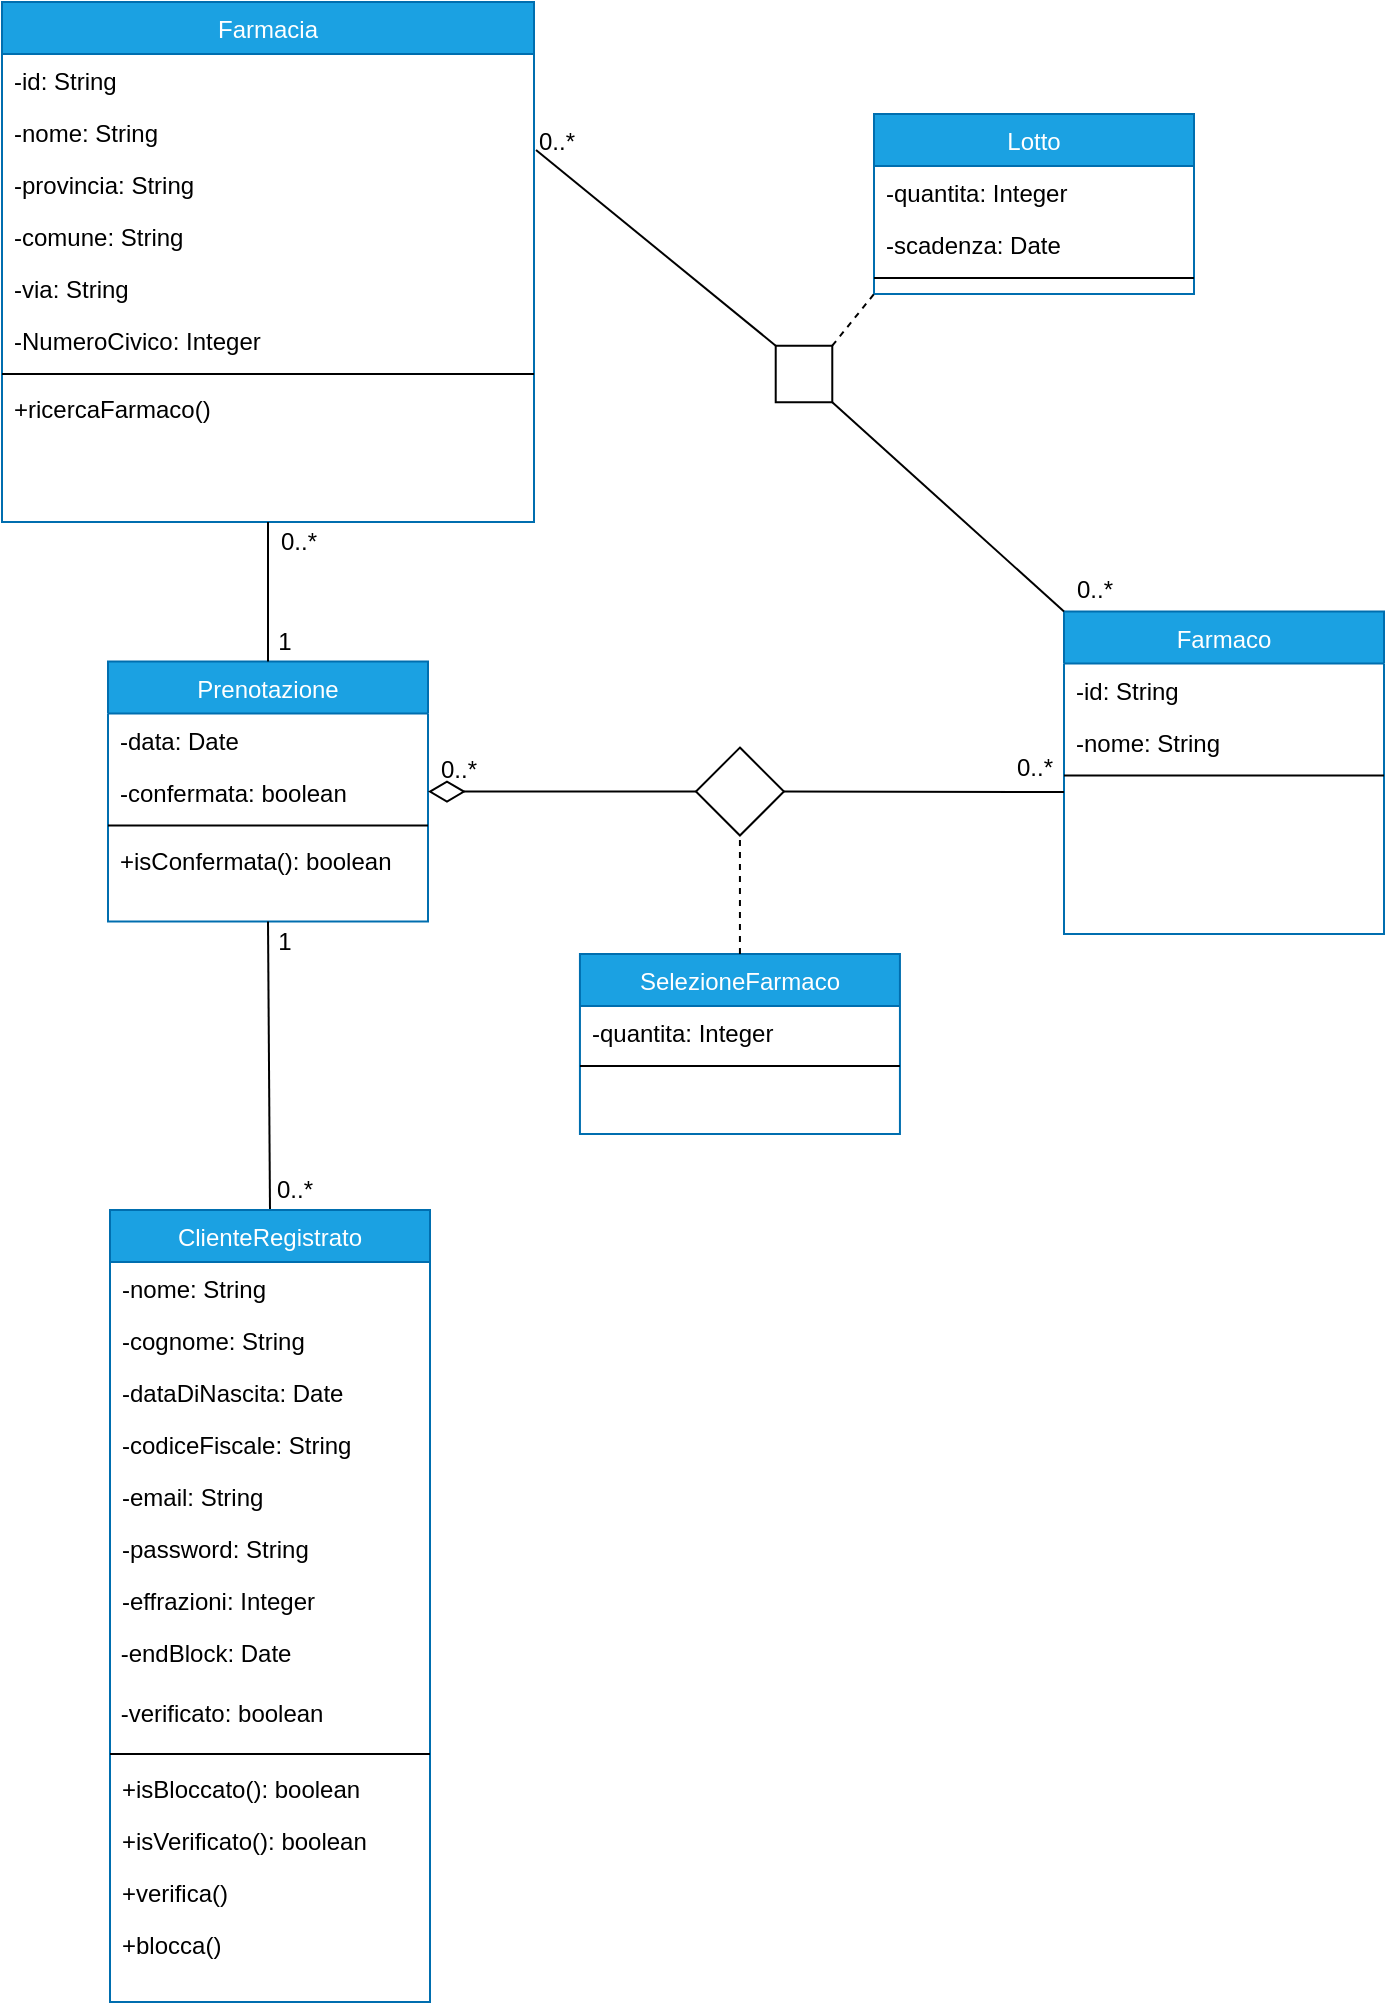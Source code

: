 <mxfile version="14.8.2" type="device" pages="2"><diagram id="0J_qHvFm6UENlinmswZc" name="DominioCliente"><mxGraphModel dx="1403" dy="677" grid="1" gridSize="10" guides="1" tooltips="1" connect="1" arrows="1" fold="1" page="1" pageScale="1" pageWidth="827" pageHeight="1169" math="0" shadow="0"><root><mxCell id="0"/><mxCell id="1" parent="0"/><mxCell id="vlMPLe0DGC-SIO6DaP-b-71" value="Farmacia" style="swimlane;fontStyle=0;align=center;verticalAlign=top;childLayout=stackLayout;horizontal=1;startSize=26;horizontalStack=0;resizeParent=1;resizeLast=0;collapsible=1;marginBottom=0;rounded=0;shadow=0;strokeWidth=1;fillColor=#1ba1e2;strokeColor=#006EAF;fontColor=#ffffff;" parent="1" vertex="1"><mxGeometry x="9" y="10" width="266" height="260" as="geometry"><mxRectangle x="230" y="140" width="160" height="26" as="alternateBounds"/></mxGeometry></mxCell><mxCell id="vlMPLe0DGC-SIO6DaP-b-72" value="-id: String" style="text;align=left;verticalAlign=top;spacingLeft=4;spacingRight=4;overflow=hidden;rotatable=0;points=[[0,0.5],[1,0.5]];portConstraint=eastwest;" parent="vlMPLe0DGC-SIO6DaP-b-71" vertex="1"><mxGeometry y="26" width="266" height="26" as="geometry"/></mxCell><mxCell id="vlMPLe0DGC-SIO6DaP-b-73" value="-nome: String&#10;" style="text;align=left;verticalAlign=top;spacingLeft=4;spacingRight=4;overflow=hidden;rotatable=0;points=[[0,0.5],[1,0.5]];portConstraint=eastwest;" parent="vlMPLe0DGC-SIO6DaP-b-71" vertex="1"><mxGeometry y="52" width="266" height="26" as="geometry"/></mxCell><mxCell id="vlMPLe0DGC-SIO6DaP-b-74" value="-provincia: String" style="text;align=left;verticalAlign=top;spacingLeft=4;spacingRight=4;overflow=hidden;rotatable=0;points=[[0,0.5],[1,0.5]];portConstraint=eastwest;rounded=0;shadow=0;html=0;" parent="vlMPLe0DGC-SIO6DaP-b-71" vertex="1"><mxGeometry y="78" width="266" height="26" as="geometry"/></mxCell><mxCell id="vlMPLe0DGC-SIO6DaP-b-75" value="-comune: String" style="text;align=left;verticalAlign=top;spacingLeft=4;spacingRight=4;overflow=hidden;rotatable=0;points=[[0,0.5],[1,0.5]];portConstraint=eastwest;rounded=0;shadow=0;html=0;" parent="vlMPLe0DGC-SIO6DaP-b-71" vertex="1"><mxGeometry y="104" width="266" height="26" as="geometry"/></mxCell><mxCell id="vlMPLe0DGC-SIO6DaP-b-76" value="-via: String" style="text;align=left;verticalAlign=top;spacingLeft=4;spacingRight=4;overflow=hidden;rotatable=0;points=[[0,0.5],[1,0.5]];portConstraint=eastwest;" parent="vlMPLe0DGC-SIO6DaP-b-71" vertex="1"><mxGeometry y="130" width="266" height="26" as="geometry"/></mxCell><mxCell id="vlMPLe0DGC-SIO6DaP-b-77" value="-NumeroCivico: Integer" style="text;align=left;verticalAlign=top;spacingLeft=4;spacingRight=4;overflow=hidden;rotatable=0;points=[[0,0.5],[1,0.5]];portConstraint=eastwest;" parent="vlMPLe0DGC-SIO6DaP-b-71" vertex="1"><mxGeometry y="156" width="266" height="26" as="geometry"/></mxCell><mxCell id="vlMPLe0DGC-SIO6DaP-b-78" value="" style="line;html=1;strokeWidth=1;align=left;verticalAlign=middle;spacingTop=-1;spacingLeft=3;spacingRight=3;rotatable=0;labelPosition=right;points=[];portConstraint=eastwest;" parent="vlMPLe0DGC-SIO6DaP-b-71" vertex="1"><mxGeometry y="182" width="266" height="8" as="geometry"/></mxCell><mxCell id="jsAlf-m3yJyEJ7sqWcyp-1" value="+ricercaFarmaco()" style="text;align=left;verticalAlign=top;spacingLeft=4;spacingRight=4;overflow=hidden;rotatable=0;points=[[0,0.5],[1,0.5]];portConstraint=eastwest;" vertex="1" parent="vlMPLe0DGC-SIO6DaP-b-71"><mxGeometry y="190" width="266" height="26" as="geometry"/></mxCell><mxCell id="vlMPLe0DGC-SIO6DaP-b-93" value="Farmaco" style="swimlane;fontStyle=0;align=center;verticalAlign=top;childLayout=stackLayout;horizontal=1;startSize=26;horizontalStack=0;resizeParent=1;resizeLast=0;collapsible=1;marginBottom=0;rounded=0;shadow=0;strokeWidth=1;fillColor=#1ba1e2;strokeColor=#006EAF;fontColor=#ffffff;" parent="1" vertex="1"><mxGeometry x="540" y="314.77" width="160" height="161.23" as="geometry"><mxRectangle x="230" y="140" width="160" height="26" as="alternateBounds"/></mxGeometry></mxCell><mxCell id="vlMPLe0DGC-SIO6DaP-b-94" value="-id: String" style="text;align=left;verticalAlign=top;spacingLeft=4;spacingRight=4;overflow=hidden;rotatable=0;points=[[0,0.5],[1,0.5]];portConstraint=eastwest;" parent="vlMPLe0DGC-SIO6DaP-b-93" vertex="1"><mxGeometry y="26" width="160" height="26" as="geometry"/></mxCell><mxCell id="vlMPLe0DGC-SIO6DaP-b-95" value="-nome: String&#10;" style="text;align=left;verticalAlign=top;spacingLeft=4;spacingRight=4;overflow=hidden;rotatable=0;points=[[0,0.5],[1,0.5]];portConstraint=eastwest;" parent="vlMPLe0DGC-SIO6DaP-b-93" vertex="1"><mxGeometry y="52" width="160" height="26" as="geometry"/></mxCell><mxCell id="vlMPLe0DGC-SIO6DaP-b-96" value="" style="line;html=1;strokeWidth=1;align=left;verticalAlign=middle;spacingTop=-1;spacingLeft=3;spacingRight=3;rotatable=0;labelPosition=right;points=[];portConstraint=eastwest;" parent="vlMPLe0DGC-SIO6DaP-b-93" vertex="1"><mxGeometry y="78" width="160" height="8" as="geometry"/></mxCell><mxCell id="vlMPLe0DGC-SIO6DaP-b-97" value="Prenotazione" style="swimlane;fontStyle=0;align=center;verticalAlign=top;childLayout=stackLayout;horizontal=1;startSize=26;horizontalStack=0;resizeParent=1;resizeLast=0;collapsible=1;marginBottom=0;rounded=0;shadow=0;strokeWidth=1;fillColor=#1ba1e2;strokeColor=#006EAF;fontColor=#ffffff;" parent="1" vertex="1"><mxGeometry x="62" y="339.77" width="160" height="130" as="geometry"><mxRectangle x="230" y="140" width="160" height="26" as="alternateBounds"/></mxGeometry></mxCell><mxCell id="vlMPLe0DGC-SIO6DaP-b-98" value="-data: Date&#10;" style="text;align=left;verticalAlign=top;spacingLeft=4;spacingRight=4;overflow=hidden;rotatable=0;points=[[0,0.5],[1,0.5]];portConstraint=eastwest;" parent="vlMPLe0DGC-SIO6DaP-b-97" vertex="1"><mxGeometry y="26" width="160" height="26" as="geometry"/></mxCell><mxCell id="vlMPLe0DGC-SIO6DaP-b-99" value="-confermata: boolean" style="text;align=left;verticalAlign=top;spacingLeft=4;spacingRight=4;overflow=hidden;rotatable=0;points=[[0,0.5],[1,0.5]];portConstraint=eastwest;" parent="vlMPLe0DGC-SIO6DaP-b-97" vertex="1"><mxGeometry y="52" width="160" height="26" as="geometry"/></mxCell><mxCell id="vlMPLe0DGC-SIO6DaP-b-100" value="" style="line;html=1;strokeWidth=1;align=left;verticalAlign=middle;spacingTop=-1;spacingLeft=3;spacingRight=3;rotatable=0;labelPosition=right;points=[];portConstraint=eastwest;" parent="vlMPLe0DGC-SIO6DaP-b-97" vertex="1"><mxGeometry y="78" width="160" height="8" as="geometry"/></mxCell><mxCell id="vlMPLe0DGC-SIO6DaP-b-101" value="+isConfermata(): boolean" style="text;align=left;verticalAlign=top;spacingLeft=4;spacingRight=4;overflow=hidden;rotatable=0;points=[[0,0.5],[1,0.5]];portConstraint=eastwest;" parent="vlMPLe0DGC-SIO6DaP-b-97" vertex="1"><mxGeometry y="86" width="160" height="26" as="geometry"/></mxCell><mxCell id="vlMPLe0DGC-SIO6DaP-b-102" value="" style="endArrow=none;html=1;entryX=0.5;entryY=1;entryDx=0;entryDy=0;exitX=0.5;exitY=0;exitDx=0;exitDy=0;endFill=0;" parent="1" source="vlMPLe0DGC-SIO6DaP-b-97" target="vlMPLe0DGC-SIO6DaP-b-71" edge="1"><mxGeometry width="50" height="50" relative="1" as="geometry"><mxPoint x="391" y="172" as="sourcePoint"/><mxPoint x="391" y="94" as="targetPoint"/></mxGeometry></mxCell><mxCell id="vlMPLe0DGC-SIO6DaP-b-103" value="" style="endArrow=none;html=1;exitX=0.5;exitY=0;exitDx=0;exitDy=0;entryX=0.5;entryY=1;entryDx=0;entryDy=0;endFill=0;" parent="1" source="vlMPLe0DGC-SIO6DaP-b-111" target="vlMPLe0DGC-SIO6DaP-b-97" edge="1"><mxGeometry width="50" height="50" relative="1" as="geometry"><mxPoint x="144" y="614" as="sourcePoint"/><mxPoint x="677" y="414" as="targetPoint"/></mxGeometry></mxCell><mxCell id="vlMPLe0DGC-SIO6DaP-b-105" value="0..*" style="text;html=1;align=center;verticalAlign=middle;resizable=0;points=[];autosize=1;strokeColor=none;" parent="1" vertex="1"><mxGeometry x="271" y="70" width="30" height="20" as="geometry"/></mxCell><mxCell id="vlMPLe0DGC-SIO6DaP-b-106" value="1" style="text;html=1;align=center;verticalAlign=middle;resizable=0;points=[];autosize=1;strokeColor=none;" parent="1" vertex="1"><mxGeometry x="140" y="319.77" width="20" height="20" as="geometry"/></mxCell><mxCell id="vlMPLe0DGC-SIO6DaP-b-107" value="0..*" style="text;html=1;align=center;verticalAlign=middle;resizable=0;points=[];autosize=1;strokeColor=none;" parent="1" vertex="1"><mxGeometry x="142" y="270" width="30" height="20" as="geometry"/></mxCell><mxCell id="vlMPLe0DGC-SIO6DaP-b-108" value="1" style="text;html=1;align=center;verticalAlign=middle;resizable=0;points=[];autosize=1;strokeColor=none;" parent="1" vertex="1"><mxGeometry x="140" y="469.77" width="20" height="20" as="geometry"/></mxCell><mxCell id="vlMPLe0DGC-SIO6DaP-b-109" value="0..*" style="text;html=1;align=center;verticalAlign=middle;resizable=0;points=[];autosize=1;strokeColor=none;" parent="1" vertex="1"><mxGeometry x="140" y="594" width="30" height="20" as="geometry"/></mxCell><mxCell id="vlMPLe0DGC-SIO6DaP-b-110" value="0..*" style="text;html=1;align=center;verticalAlign=middle;resizable=0;points=[];autosize=1;strokeColor=none;" parent="1" vertex="1"><mxGeometry x="222" y="384" width="30" height="20" as="geometry"/></mxCell><mxCell id="vlMPLe0DGC-SIO6DaP-b-111" value="ClienteRegistrato" style="swimlane;fontStyle=0;align=center;verticalAlign=top;childLayout=stackLayout;horizontal=1;startSize=26;horizontalStack=0;resizeParent=1;resizeLast=0;collapsible=1;marginBottom=0;rounded=0;shadow=0;strokeWidth=1;fillColor=#1ba1e2;strokeColor=#006EAF;fontColor=#ffffff;" parent="1" vertex="1"><mxGeometry x="63" y="614" width="160" height="396" as="geometry"><mxRectangle x="230" y="140" width="160" height="26" as="alternateBounds"/></mxGeometry></mxCell><mxCell id="vlMPLe0DGC-SIO6DaP-b-112" value="-nome: String&#10;" style="text;align=left;verticalAlign=top;spacingLeft=4;spacingRight=4;overflow=hidden;rotatable=0;points=[[0,0.5],[1,0.5]];portConstraint=eastwest;" parent="vlMPLe0DGC-SIO6DaP-b-111" vertex="1"><mxGeometry y="26" width="160" height="26" as="geometry"/></mxCell><mxCell id="vlMPLe0DGC-SIO6DaP-b-113" value="-cognome: String" style="text;align=left;verticalAlign=top;spacingLeft=4;spacingRight=4;overflow=hidden;rotatable=0;points=[[0,0.5],[1,0.5]];portConstraint=eastwest;" parent="vlMPLe0DGC-SIO6DaP-b-111" vertex="1"><mxGeometry y="52" width="160" height="26" as="geometry"/></mxCell><mxCell id="VYoPiyj249NA0P6PC8Vf-1" value="-dataDiNascita: Date" style="text;align=left;verticalAlign=top;spacingLeft=4;spacingRight=4;overflow=hidden;rotatable=0;points=[[0,0.5],[1,0.5]];portConstraint=eastwest;" parent="vlMPLe0DGC-SIO6DaP-b-111" vertex="1"><mxGeometry y="78" width="160" height="26" as="geometry"/></mxCell><mxCell id="vlMPLe0DGC-SIO6DaP-b-114" value="-codiceFiscale: String" style="text;align=left;verticalAlign=top;spacingLeft=4;spacingRight=4;overflow=hidden;rotatable=0;points=[[0,0.5],[1,0.5]];portConstraint=eastwest;" parent="vlMPLe0DGC-SIO6DaP-b-111" vertex="1"><mxGeometry y="104" width="160" height="26" as="geometry"/></mxCell><mxCell id="vlMPLe0DGC-SIO6DaP-b-115" value="-email: String" style="text;align=left;verticalAlign=top;spacingLeft=4;spacingRight=4;overflow=hidden;rotatable=0;points=[[0,0.5],[1,0.5]];portConstraint=eastwest;" parent="vlMPLe0DGC-SIO6DaP-b-111" vertex="1"><mxGeometry y="130" width="160" height="26" as="geometry"/></mxCell><mxCell id="vlMPLe0DGC-SIO6DaP-b-116" value="-password: String" style="text;align=left;verticalAlign=top;spacingLeft=4;spacingRight=4;overflow=hidden;rotatable=0;points=[[0,0.5],[1,0.5]];portConstraint=eastwest;" parent="vlMPLe0DGC-SIO6DaP-b-111" vertex="1"><mxGeometry y="156" width="160" height="26" as="geometry"/></mxCell><mxCell id="vlMPLe0DGC-SIO6DaP-b-117" value="-effrazioni: Integer" style="text;align=left;verticalAlign=top;spacingLeft=4;spacingRight=4;overflow=hidden;rotatable=0;points=[[0,0.5],[1,0.5]];portConstraint=eastwest;" parent="vlMPLe0DGC-SIO6DaP-b-111" vertex="1"><mxGeometry y="182" width="160" height="26" as="geometry"/></mxCell><mxCell id="vlMPLe0DGC-SIO6DaP-b-118" value="&lt;font face=&quot;helvetica&quot;&gt;&amp;nbsp;-endBlock: Date&lt;/font&gt;" style="text;whiteSpace=wrap;html=1;" parent="vlMPLe0DGC-SIO6DaP-b-111" vertex="1"><mxGeometry y="208" width="160" height="30" as="geometry"/></mxCell><mxCell id="vlMPLe0DGC-SIO6DaP-b-119" value="&lt;font face=&quot;helvetica&quot;&gt;&amp;nbsp;-verificato: boolean&lt;/font&gt;" style="text;whiteSpace=wrap;html=1;" parent="vlMPLe0DGC-SIO6DaP-b-111" vertex="1"><mxGeometry y="238" width="160" height="30" as="geometry"/></mxCell><mxCell id="vlMPLe0DGC-SIO6DaP-b-120" value="" style="line;html=1;strokeWidth=1;align=left;verticalAlign=middle;spacingTop=-1;spacingLeft=3;spacingRight=3;rotatable=0;labelPosition=right;points=[];portConstraint=eastwest;" parent="vlMPLe0DGC-SIO6DaP-b-111" vertex="1"><mxGeometry y="268" width="160" height="8" as="geometry"/></mxCell><mxCell id="vlMPLe0DGC-SIO6DaP-b-121" value="+isBloccato(): boolean" style="text;align=left;verticalAlign=top;spacingLeft=4;spacingRight=4;overflow=hidden;rotatable=0;points=[[0,0.5],[1,0.5]];portConstraint=eastwest;" parent="vlMPLe0DGC-SIO6DaP-b-111" vertex="1"><mxGeometry y="276" width="160" height="26" as="geometry"/></mxCell><mxCell id="vlMPLe0DGC-SIO6DaP-b-122" value="+isVerificato(): boolean" style="text;align=left;verticalAlign=top;spacingLeft=4;spacingRight=4;overflow=hidden;rotatable=0;points=[[0,0.5],[1,0.5]];portConstraint=eastwest;" parent="vlMPLe0DGC-SIO6DaP-b-111" vertex="1"><mxGeometry y="302" width="160" height="26" as="geometry"/></mxCell><mxCell id="vlMPLe0DGC-SIO6DaP-b-123" value="+verifica()" style="text;align=left;verticalAlign=top;spacingLeft=4;spacingRight=4;overflow=hidden;rotatable=0;points=[[0,0.5],[1,0.5]];portConstraint=eastwest;" parent="vlMPLe0DGC-SIO6DaP-b-111" vertex="1"><mxGeometry y="328" width="160" height="26" as="geometry"/></mxCell><mxCell id="vlMPLe0DGC-SIO6DaP-b-124" value="+blocca()" style="text;align=left;verticalAlign=top;spacingLeft=4;spacingRight=4;overflow=hidden;rotatable=0;points=[[0,0.5],[1,0.5]];portConstraint=eastwest;" parent="vlMPLe0DGC-SIO6DaP-b-111" vertex="1"><mxGeometry y="354" width="160" height="26" as="geometry"/></mxCell><mxCell id="vlMPLe0DGC-SIO6DaP-b-125" value="" style="endArrow=none;html=1;entryX=0;entryY=0;entryDx=0;entryDy=0;endFill=0;startArrow=none;exitX=1;exitY=0.5;exitDx=0;exitDy=0;" parent="1" source="vlMPLe0DGC-SIO6DaP-b-138" target="vlMPLe0DGC-SIO6DaP-b-93" edge="1"><mxGeometry width="50" height="50" relative="1" as="geometry"><mxPoint x="276" y="84" as="sourcePoint"/><mxPoint x="490.0" y="294" as="targetPoint"/></mxGeometry></mxCell><mxCell id="vlMPLe0DGC-SIO6DaP-b-126" value="" style="endArrow=none;html=1;exitX=1;exitY=0.5;exitDx=0;exitDy=0;endFill=0;startSize=16;strokeWidth=1;startArrow=none;startFill=0;" parent="1" source="vlMPLe0DGC-SIO6DaP-b-134" edge="1"><mxGeometry width="50" height="50" relative="1" as="geometry"><mxPoint x="223" y="404" as="sourcePoint"/><mxPoint x="540" y="405" as="targetPoint"/></mxGeometry></mxCell><mxCell id="vlMPLe0DGC-SIO6DaP-b-127" value="0..*" style="text;html=1;align=center;verticalAlign=middle;resizable=0;points=[];autosize=1;strokeColor=none;" parent="1" vertex="1"><mxGeometry x="540" y="294" width="30" height="20" as="geometry"/></mxCell><mxCell id="vlMPLe0DGC-SIO6DaP-b-128" value="Lotto" style="swimlane;fontStyle=0;align=center;verticalAlign=top;childLayout=stackLayout;horizontal=1;startSize=26;horizontalStack=0;resizeParent=1;resizeLast=0;collapsible=1;marginBottom=0;rounded=0;shadow=0;strokeWidth=1;fillColor=#1ba1e2;strokeColor=#006EAF;fontColor=#ffffff;" parent="1" vertex="1"><mxGeometry x="445" y="66" width="160" height="90" as="geometry"><mxRectangle x="550" y="140" width="160" height="26" as="alternateBounds"/></mxGeometry></mxCell><mxCell id="vlMPLe0DGC-SIO6DaP-b-129" value="-quantita: Integer" style="text;align=left;verticalAlign=top;spacingLeft=4;spacingRight=4;overflow=hidden;rotatable=0;points=[[0,0.5],[1,0.5]];portConstraint=eastwest;" parent="vlMPLe0DGC-SIO6DaP-b-128" vertex="1"><mxGeometry y="26" width="160" height="26" as="geometry"/></mxCell><mxCell id="aR2luOw3-NOHdCWu8EjP-1" value="-scadenza: Date" style="text;align=left;verticalAlign=top;spacingLeft=4;spacingRight=4;overflow=hidden;rotatable=0;points=[[0,0.5],[1,0.5]];portConstraint=eastwest;" parent="vlMPLe0DGC-SIO6DaP-b-128" vertex="1"><mxGeometry y="52" width="160" height="26" as="geometry"/></mxCell><mxCell id="vlMPLe0DGC-SIO6DaP-b-130" value="" style="line;html=1;strokeWidth=1;align=left;verticalAlign=middle;spacingTop=-1;spacingLeft=3;spacingRight=3;rotatable=0;labelPosition=right;points=[];portConstraint=eastwest;" parent="vlMPLe0DGC-SIO6DaP-b-128" vertex="1"><mxGeometry y="78" width="160" height="8" as="geometry"/></mxCell><mxCell id="vlMPLe0DGC-SIO6DaP-b-131" value="SelezioneFarmaco" style="swimlane;fontStyle=0;align=center;verticalAlign=top;childLayout=stackLayout;horizontal=1;startSize=26;horizontalStack=0;resizeParent=1;resizeLast=0;collapsible=1;marginBottom=0;rounded=0;shadow=0;strokeWidth=1;fillColor=#1ba1e2;strokeColor=#006EAF;fontColor=#ffffff;" parent="1" vertex="1"><mxGeometry x="297.97" y="486" width="160" height="90" as="geometry"><mxRectangle x="550" y="140" width="160" height="26" as="alternateBounds"/></mxGeometry></mxCell><mxCell id="vlMPLe0DGC-SIO6DaP-b-132" value="-quantita: Integer" style="text;align=left;verticalAlign=top;spacingLeft=4;spacingRight=4;overflow=hidden;rotatable=0;points=[[0,0.5],[1,0.5]];portConstraint=eastwest;" parent="vlMPLe0DGC-SIO6DaP-b-131" vertex="1"><mxGeometry y="26" width="160" height="26" as="geometry"/></mxCell><mxCell id="vlMPLe0DGC-SIO6DaP-b-133" value="" style="line;html=1;strokeWidth=1;align=left;verticalAlign=middle;spacingTop=-1;spacingLeft=3;spacingRight=3;rotatable=0;labelPosition=right;points=[];portConstraint=eastwest;" parent="vlMPLe0DGC-SIO6DaP-b-131" vertex="1"><mxGeometry y="52" width="160" height="8" as="geometry"/></mxCell><mxCell id="vlMPLe0DGC-SIO6DaP-b-134" value="" style="rhombus;whiteSpace=wrap;html=1;rotation=0;" parent="1" vertex="1"><mxGeometry x="355.97" y="382.77" width="44" height="44" as="geometry"/></mxCell><mxCell id="vlMPLe0DGC-SIO6DaP-b-135" value="" style="endArrow=none;html=1;exitX=1;exitY=0.5;exitDx=0;exitDy=0;entryX=0;entryY=0.5;entryDx=0;entryDy=0;endFill=0;startSize=16;sourcePerimeterSpacing=0;strokeWidth=1;startArrow=diamondThin;startFill=0;" parent="1" source="vlMPLe0DGC-SIO6DaP-b-97" target="vlMPLe0DGC-SIO6DaP-b-134" edge="1"><mxGeometry width="50" height="50" relative="1" as="geometry"><mxPoint x="223" y="404" as="sourcePoint"/><mxPoint x="530" y="402" as="targetPoint"/></mxGeometry></mxCell><mxCell id="vlMPLe0DGC-SIO6DaP-b-136" value="" style="endArrow=none;html=1;startSize=16;sourcePerimeterSpacing=0;strokeWidth=1;exitX=0.5;exitY=0;exitDx=0;exitDy=0;dashed=1;" parent="1" source="vlMPLe0DGC-SIO6DaP-b-131" target="vlMPLe0DGC-SIO6DaP-b-134" edge="1"><mxGeometry width="50" height="50" relative="1" as="geometry"><mxPoint x="460" y="456" as="sourcePoint"/><mxPoint x="378" y="426" as="targetPoint"/></mxGeometry></mxCell><mxCell id="vlMPLe0DGC-SIO6DaP-b-137" value="" style="endArrow=none;html=1;startSize=16;sourcePerimeterSpacing=0;strokeWidth=1;entryX=0;entryY=1;entryDx=0;entryDy=0;exitX=0.5;exitY=0;exitDx=0;exitDy=0;dashed=1;" parent="1" source="vlMPLe0DGC-SIO6DaP-b-138" target="vlMPLe0DGC-SIO6DaP-b-128" edge="1"><mxGeometry width="50" height="50" relative="1" as="geometry"><mxPoint x="670" y="206" as="sourcePoint"/><mxPoint x="460" y="176" as="targetPoint"/></mxGeometry></mxCell><mxCell id="vlMPLe0DGC-SIO6DaP-b-138" value="" style="rhombus;whiteSpace=wrap;html=1;rotation=45;" parent="1" vertex="1"><mxGeometry x="390" y="176" width="40" height="40" as="geometry"/></mxCell><mxCell id="vlMPLe0DGC-SIO6DaP-b-139" value="" style="endArrow=none;html=1;entryX=0;entryY=0.5;entryDx=0;entryDy=0;endFill=0;" parent="1" target="vlMPLe0DGC-SIO6DaP-b-138" edge="1"><mxGeometry width="50" height="50" relative="1" as="geometry"><mxPoint x="276" y="84" as="sourcePoint"/><mxPoint x="560" y="314" as="targetPoint"/></mxGeometry></mxCell><mxCell id="vlMPLe0DGC-SIO6DaP-b-140" value="0..*" style="text;html=1;align=center;verticalAlign=middle;resizable=0;points=[];autosize=1;strokeColor=none;" parent="1" vertex="1"><mxGeometry x="510" y="382.77" width="30" height="20" as="geometry"/></mxCell></root></mxGraphModel></diagram><diagram id="rQe9MYbYj0_6npzIU_aG" name="ViewUtente"><mxGraphModel dx="1403" dy="677" grid="1" gridSize="10" guides="1" tooltips="1" connect="1" arrows="1" fold="1" page="1" pageScale="1" pageWidth="827" pageHeight="1169" math="0" shadow="0"><root><mxCell id="hLEAclbrcqbiocmy42r8-0"/><mxCell id="hLEAclbrcqbiocmy42r8-1" parent="hLEAclbrcqbiocmy42r8-0"/><mxCell id="--lt5QbQ5bMN3Dd5TebK-3" value="ViewLogin" style="swimlane;fontStyle=0;align=center;verticalAlign=top;childLayout=stackLayout;horizontal=1;startSize=26;horizontalStack=0;resizeParent=1;resizeLast=0;collapsible=1;marginBottom=0;rounded=0;shadow=0;strokeWidth=1;fontColor=#ffffff;swimlaneFillColor=#FF8000;strokeColor=#FF8000;fillColor=#FF8000;" parent="hLEAclbrcqbiocmy42r8-1" vertex="1"><mxGeometry x="360" y="40" width="240" height="72" as="geometry"><mxRectangle x="230" y="140" width="160" height="26" as="alternateBounds"/></mxGeometry></mxCell><mxCell id="--lt5QbQ5bMN3Dd5TebK-4" value="" style="line;html=1;strokeWidth=1;align=left;verticalAlign=middle;spacingTop=-1;spacingLeft=3;spacingRight=3;rotatable=0;labelPosition=right;points=[];portConstraint=eastwest;strokeColor=#FFFFFF;" parent="--lt5QbQ5bMN3Dd5TebK-3" vertex="1"><mxGeometry y="26" width="240" height="8" as="geometry"/></mxCell><mxCell id="--lt5QbQ5bMN3Dd5TebK-5" value="" style="line;html=1;strokeWidth=1;align=left;verticalAlign=middle;spacingTop=-1;spacingLeft=3;spacingRight=3;rotatable=0;labelPosition=right;points=[];portConstraint=eastwest;dashed=1;dashPattern=1 1;" parent="--lt5QbQ5bMN3Dd5TebK-3" vertex="1"><mxGeometry y="34" width="240" height="12" as="geometry"/></mxCell><mxCell id="p2nbMgge-Cgi8LJjacu5-0" value="+VerificaCredenziali(String,String)" style="text;align=left;verticalAlign=top;spacingLeft=4;spacingRight=4;overflow=hidden;rotatable=0;points=[[0,0.5],[1,0.5]];portConstraint=eastwest;" parent="--lt5QbQ5bMN3Dd5TebK-3" vertex="1"><mxGeometry y="46" width="240" height="26" as="geometry"/></mxCell><mxCell id="--lt5QbQ5bMN3Dd5TebK-6" value="ViewRegistrazione" style="swimlane;fontStyle=0;align=center;verticalAlign=top;childLayout=stackLayout;horizontal=1;startSize=26;horizontalStack=0;resizeParent=1;resizeLast=0;collapsible=1;marginBottom=0;rounded=0;shadow=0;strokeWidth=1;fontColor=#ffffff;swimlaneFillColor=#FF8000;strokeColor=#FF8000;fillColor=#FF8000;" parent="hLEAclbrcqbiocmy42r8-1" vertex="1"><mxGeometry x="40" y="40" width="250" height="68" as="geometry"><mxRectangle x="230" y="140" width="160" height="26" as="alternateBounds"/></mxGeometry></mxCell><mxCell id="--lt5QbQ5bMN3Dd5TebK-7" value="" style="line;html=1;strokeWidth=1;align=left;verticalAlign=middle;spacingTop=-1;spacingLeft=3;spacingRight=3;rotatable=0;labelPosition=right;points=[];portConstraint=eastwest;strokeColor=#FFFFFF;" parent="--lt5QbQ5bMN3Dd5TebK-6" vertex="1"><mxGeometry y="26" width="250" height="8" as="geometry"/></mxCell><mxCell id="--lt5QbQ5bMN3Dd5TebK-8" value="" style="line;html=1;strokeWidth=1;align=left;verticalAlign=middle;spacingTop=-1;spacingLeft=3;spacingRight=3;rotatable=0;labelPosition=right;points=[];portConstraint=eastwest;dashed=1;dashPattern=1 1;" parent="--lt5QbQ5bMN3Dd5TebK-6" vertex="1"><mxGeometry y="34" width="250" height="8" as="geometry"/></mxCell><mxCell id="qynmAvysDLs-dq4YqytZ-0" value="+eseguiRegistra(String,String,String, String)" style="text;align=left;verticalAlign=top;spacingLeft=4;spacingRight=4;overflow=hidden;rotatable=0;points=[[0,0.5],[1,0.5]];portConstraint=eastwest;" parent="--lt5QbQ5bMN3Dd5TebK-6" vertex="1"><mxGeometry y="42" width="250" height="26" as="geometry"/></mxCell><mxCell id="Rd_PXBAhiJtU-SlowM0p-0" value="HomeServizio" style="swimlane;fontStyle=0;align=center;verticalAlign=top;childLayout=stackLayout;horizontal=1;startSize=26;horizontalStack=0;resizeParent=1;resizeLast=0;collapsible=1;marginBottom=0;rounded=0;shadow=0;strokeWidth=1;fontColor=#ffffff;swimlaneFillColor=#FF8000;strokeColor=#FF8000;fillColor=#FF8000;" parent="hLEAclbrcqbiocmy42r8-1" vertex="1"><mxGeometry x="320" y="226" width="230" height="68" as="geometry"><mxRectangle x="230" y="140" width="160" height="26" as="alternateBounds"/></mxGeometry></mxCell><mxCell id="Rd_PXBAhiJtU-SlowM0p-1" value="" style="line;html=1;strokeWidth=1;align=left;verticalAlign=middle;spacingTop=-1;spacingLeft=3;spacingRight=3;rotatable=0;labelPosition=right;points=[];portConstraint=eastwest;strokeColor=#FFFFFF;" parent="Rd_PXBAhiJtU-SlowM0p-0" vertex="1"><mxGeometry y="26" width="230" height="8" as="geometry"/></mxCell><mxCell id="Rd_PXBAhiJtU-SlowM0p-2" value="" style="line;html=1;strokeWidth=1;align=left;verticalAlign=middle;spacingTop=-1;spacingLeft=3;spacingRight=3;rotatable=0;labelPosition=right;points=[];portConstraint=eastwest;dashed=1;dashPattern=1 1;" parent="Rd_PXBAhiJtU-SlowM0p-0" vertex="1"><mxGeometry y="34" width="230" height="8" as="geometry"/></mxCell><mxCell id="zQaplR0weJcV6RmPKKxk-0" value="+eseguiRicercaFarmaco(String,String)" style="text;align=left;verticalAlign=top;spacingLeft=4;spacingRight=4;overflow=hidden;rotatable=0;points=[[0,0.5],[1,0.5]];portConstraint=eastwest;" parent="Rd_PXBAhiJtU-SlowM0p-0" vertex="1"><mxGeometry y="42" width="230" height="26" as="geometry"/></mxCell><mxCell id="Rd_PXBAhiJtU-SlowM0p-3" value="ViewNuovaPrenotazione" style="swimlane;fontStyle=0;align=center;verticalAlign=top;childLayout=stackLayout;horizontal=1;startSize=26;horizontalStack=0;resizeParent=1;resizeLast=0;collapsible=1;marginBottom=0;rounded=0;shadow=0;strokeWidth=1;fontColor=#ffffff;swimlaneFillColor=#FF8000;strokeColor=#FF8000;fillColor=#FF8000;" parent="hLEAclbrcqbiocmy42r8-1" vertex="1"><mxGeometry x="600" y="360" width="260" height="70" as="geometry"><mxRectangle x="230" y="140" width="160" height="26" as="alternateBounds"/></mxGeometry></mxCell><mxCell id="Rd_PXBAhiJtU-SlowM0p-4" value="" style="line;html=1;strokeWidth=1;align=left;verticalAlign=middle;spacingTop=-1;spacingLeft=3;spacingRight=3;rotatable=0;labelPosition=right;points=[];portConstraint=eastwest;strokeColor=#FFFFFF;" parent="Rd_PXBAhiJtU-SlowM0p-3" vertex="1"><mxGeometry y="26" width="260" height="8" as="geometry"/></mxCell><mxCell id="Rd_PXBAhiJtU-SlowM0p-5" value="" style="line;html=1;strokeWidth=1;align=left;verticalAlign=middle;spacingTop=-1;spacingLeft=3;spacingRight=3;rotatable=0;labelPosition=right;points=[];portConstraint=eastwest;dashed=1;dashPattern=1 1;" parent="Rd_PXBAhiJtU-SlowM0p-3" vertex="1"><mxGeometry y="34" width="260" height="8" as="geometry"/></mxCell><mxCell id="zQaplR0weJcV6RmPKKxk-2" value="+eseguiCreaPrenotazione( )" style="text;align=left;verticalAlign=top;spacingLeft=4;spacingRight=4;overflow=hidden;rotatable=0;points=[[0,0.5],[1,0.5]];portConstraint=eastwest;" parent="Rd_PXBAhiJtU-SlowM0p-3" vertex="1"><mxGeometry y="42" width="260" height="28" as="geometry"/></mxCell><mxCell id="Rd_PXBAhiJtU-SlowM0p-6" value="ViewPrenotazioniPersonali&#10;" style="swimlane;fontStyle=0;align=center;verticalAlign=top;childLayout=stackLayout;horizontal=1;startSize=26;horizontalStack=0;resizeParent=1;resizeLast=0;collapsible=1;marginBottom=0;rounded=0;shadow=0;strokeWidth=1;fontColor=#ffffff;swimlaneFillColor=#FF8000;strokeColor=#FF8000;fillColor=#FF8000;" parent="hLEAclbrcqbiocmy42r8-1" vertex="1"><mxGeometry x="70" y="330" width="160" height="98" as="geometry"><mxRectangle x="230" y="140" width="160" height="26" as="alternateBounds"/></mxGeometry></mxCell><mxCell id="Rd_PXBAhiJtU-SlowM0p-7" value="" style="line;html=1;strokeWidth=1;align=left;verticalAlign=middle;spacingTop=-1;spacingLeft=3;spacingRight=3;rotatable=0;labelPosition=right;points=[];portConstraint=eastwest;strokeColor=#FFFFFF;" parent="Rd_PXBAhiJtU-SlowM0p-6" vertex="1"><mxGeometry y="26" width="160" height="8" as="geometry"/></mxCell><mxCell id="Rd_PXBAhiJtU-SlowM0p-8" value="" style="line;html=1;strokeWidth=1;align=left;verticalAlign=middle;spacingTop=-1;spacingLeft=3;spacingRight=3;rotatable=0;labelPosition=right;points=[];portConstraint=eastwest;dashed=1;dashPattern=1 1;" parent="Rd_PXBAhiJtU-SlowM0p-6" vertex="1"><mxGeometry y="34" width="160" height="8" as="geometry"/></mxCell><mxCell id="zQaplR0weJcV6RmPKKxk-1" value="+getListaPrenotazioni()" style="text;align=left;verticalAlign=top;spacingLeft=4;spacingRight=4;overflow=hidden;rotatable=0;points=[[0,0.5],[1,0.5]];portConstraint=eastwest;" parent="Rd_PXBAhiJtU-SlowM0p-6" vertex="1"><mxGeometry y="42" width="160" height="28" as="geometry"/></mxCell><mxCell id="zQ62yjSuOh8k2b8N0J50-2" value="" style="endArrow=openThin;html=1;exitX=1;exitY=0.5;exitDx=0;exitDy=0;endFill=0;jumpSize=6;startSize=12;endSize=12;strokeColor=#007FFF;startArrow=openThin;startFill=0;entryX=0.25;entryY=1;entryDx=0;entryDy=0;" parent="hLEAclbrcqbiocmy42r8-1" source="Rd_PXBAhiJtU-SlowM0p-6" target="Rd_PXBAhiJtU-SlowM0p-0" edge="1"><mxGeometry width="50" height="50" relative="1" as="geometry"><mxPoint x="210" y="120" as="sourcePoint"/><mxPoint x="370" y="236" as="targetPoint"/></mxGeometry></mxCell><mxCell id="zQ62yjSuOh8k2b8N0J50-3" value="" style="endArrow=openThin;html=1;exitX=0;exitY=0.5;exitDx=0;exitDy=0;endFill=0;jumpSize=6;startSize=12;endSize=12;strokeColor=#007FFF;startArrow=openThin;startFill=0;entryX=0.75;entryY=1;entryDx=0;entryDy=0;" parent="hLEAclbrcqbiocmy42r8-1" source="Rd_PXBAhiJtU-SlowM0p-3" target="Rd_PXBAhiJtU-SlowM0p-0" edge="1"><mxGeometry width="50" height="50" relative="1" as="geometry"><mxPoint x="220" y="130" as="sourcePoint"/><mxPoint x="440" y="290" as="targetPoint"/></mxGeometry></mxCell><mxCell id="zQ62yjSuOh8k2b8N0J50-10" value="&lt;font color=&quot;#007fff&quot;&gt;1&lt;/font&gt;" style="text;html=1;align=center;verticalAlign=middle;resizable=0;points=[];autosize=1;strokeColor=none;" parent="hLEAclbrcqbiocmy42r8-1" vertex="1"><mxGeometry x="580" y="390" width="20" height="20" as="geometry"/></mxCell><mxCell id="zQ62yjSuOh8k2b8N0J50-11" value="&lt;font color=&quot;#007fff&quot;&gt;1&lt;/font&gt;" style="text;html=1;align=center;verticalAlign=middle;resizable=0;points=[];autosize=1;strokeColor=none;" parent="hLEAclbrcqbiocmy42r8-1" vertex="1"><mxGeometry x="370" y="294" width="20" height="20" as="geometry"/></mxCell><mxCell id="zQ62yjSuOh8k2b8N0J50-12" value="&lt;font color=&quot;#007fff&quot;&gt;1&lt;/font&gt;" style="text;html=1;align=center;verticalAlign=middle;resizable=0;points=[];autosize=1;strokeColor=none;" parent="hLEAclbrcqbiocmy42r8-1" vertex="1"><mxGeometry x="230" y="380" width="20" height="20" as="geometry"/></mxCell><mxCell id="zQ62yjSuOh8k2b8N0J50-13" value="&lt;font color=&quot;#007fff&quot;&gt;1&lt;/font&gt;" style="text;html=1;align=center;verticalAlign=middle;resizable=0;points=[];autosize=1;strokeColor=none;" parent="hLEAclbrcqbiocmy42r8-1" vertex="1"><mxGeometry x="480" y="294" width="20" height="20" as="geometry"/></mxCell></root></mxGraphModel></diagram></mxfile>